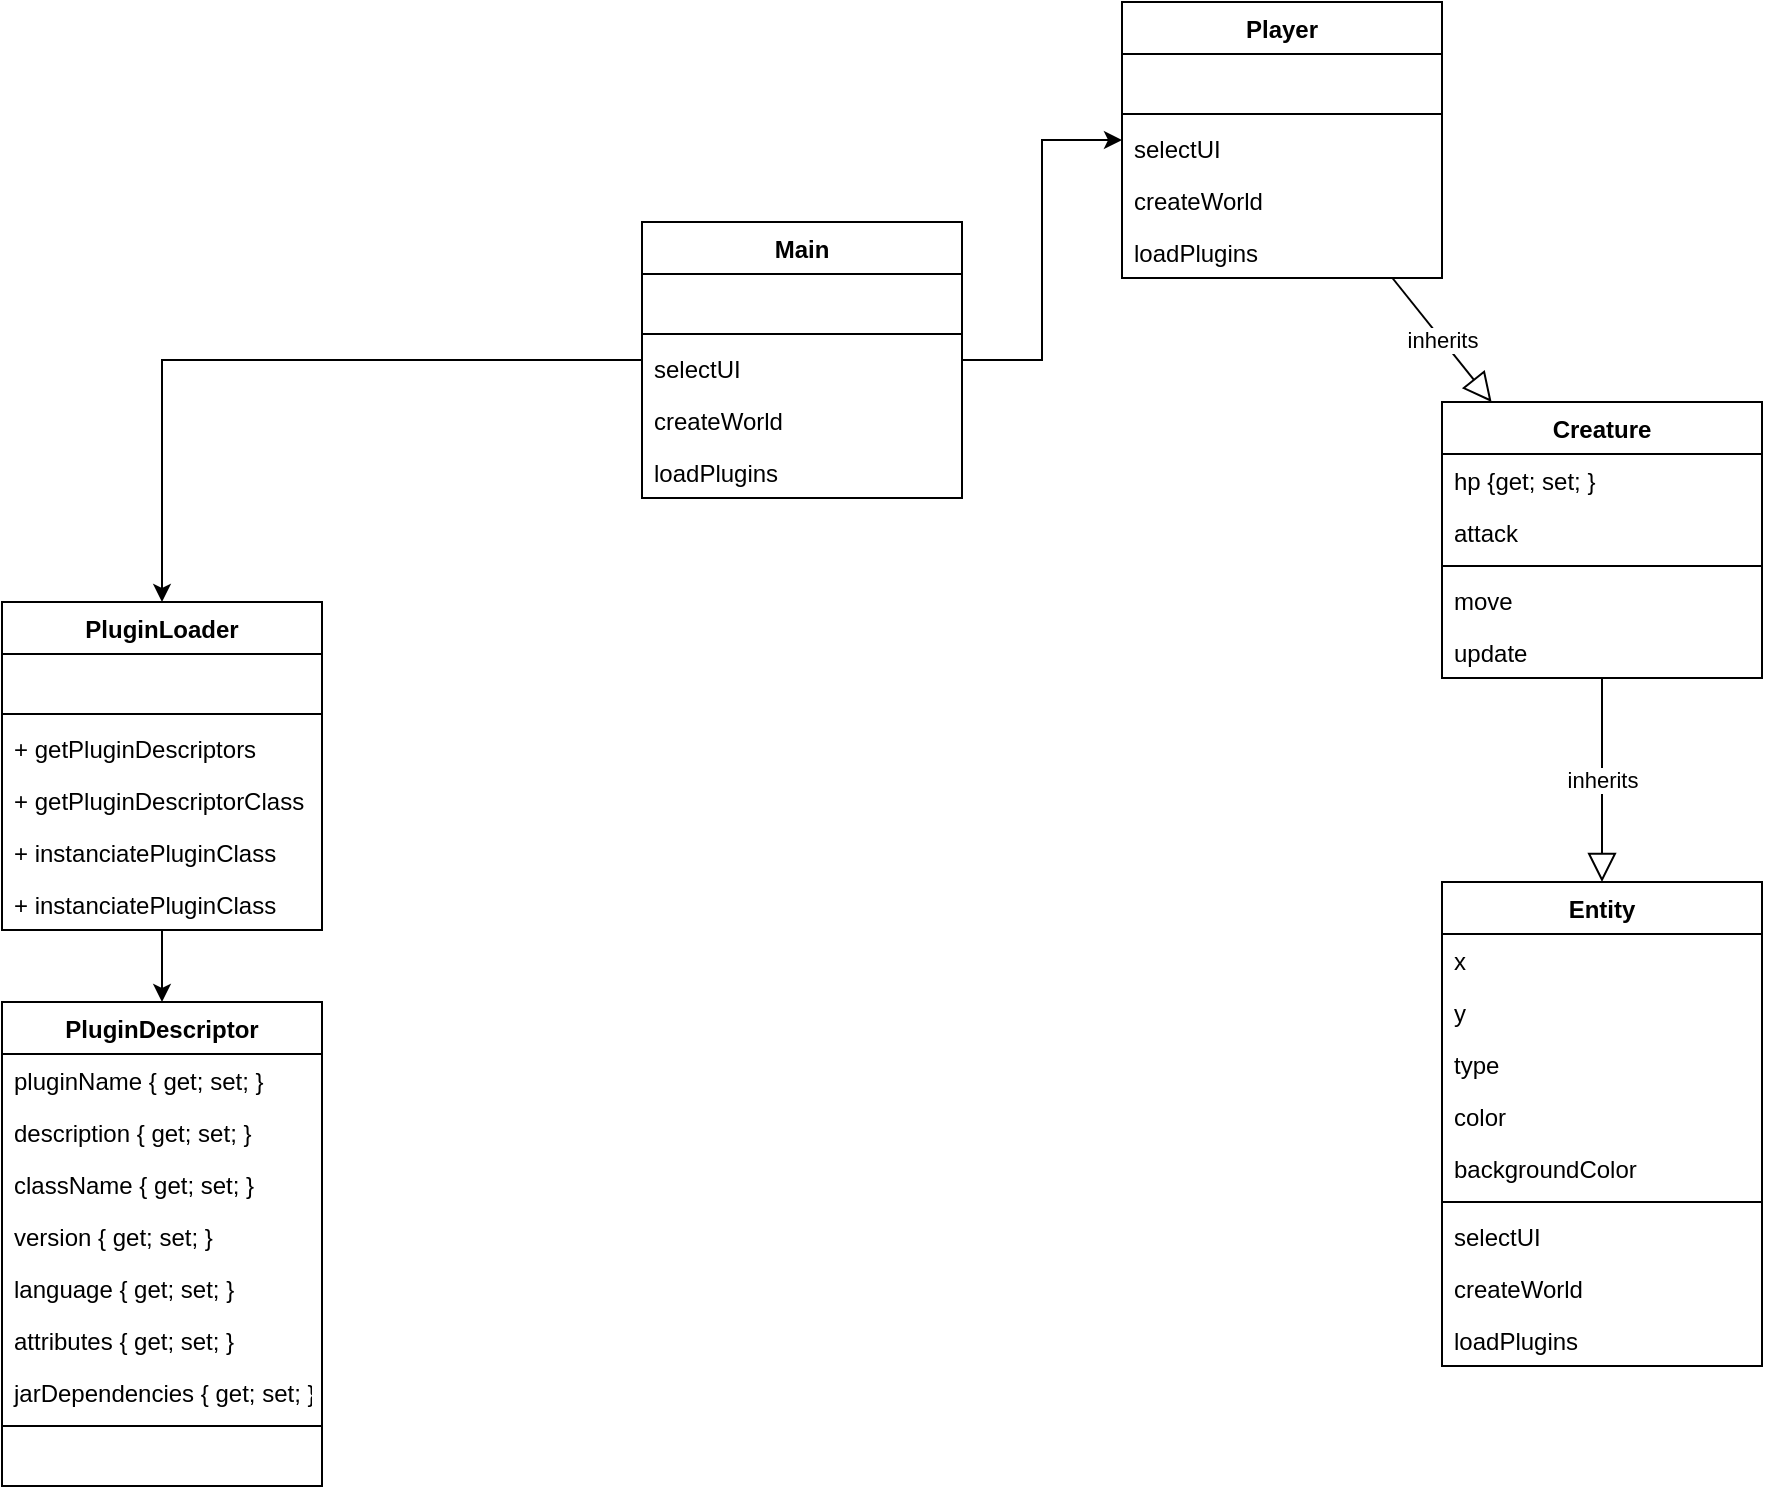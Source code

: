 <mxfile version="16.4.7" type="github">
  <diagram id="lZiLP6C_67f8I4D8mrBg" name="Page-1">
    <mxGraphModel dx="1422" dy="737" grid="1" gridSize="10" guides="1" tooltips="1" connect="1" arrows="1" fold="1" page="1" pageScale="1" pageWidth="827" pageHeight="1169" math="0" shadow="0">
      <root>
        <mxCell id="0" />
        <mxCell id="1" parent="0" />
        <mxCell id="Q3dJM-tpdFy6hXJKalcR-24" style="edgeStyle=orthogonalEdgeStyle;rounded=0;orthogonalLoop=1;jettySize=auto;html=1;" edge="1" parent="1" source="iiDKv3-RJ3m2XZ2lpXmX-1" target="Q3dJM-tpdFy6hXJKalcR-18">
          <mxGeometry relative="1" as="geometry" />
        </mxCell>
        <mxCell id="iiDKv3-RJ3m2XZ2lpXmX-1" value="Main" style="swimlane;fontStyle=1;align=center;verticalAlign=top;childLayout=stackLayout;horizontal=1;startSize=26;horizontalStack=0;resizeParent=1;resizeParentMax=0;resizeLast=0;collapsible=1;marginBottom=0;" parent="1" vertex="1">
          <mxGeometry x="400" y="230" width="160" height="138" as="geometry" />
        </mxCell>
        <mxCell id="iiDKv3-RJ3m2XZ2lpXmX-2" value=" " style="text;strokeColor=none;fillColor=none;align=left;verticalAlign=top;spacingLeft=4;spacingRight=4;overflow=hidden;rotatable=0;points=[[0,0.5],[1,0.5]];portConstraint=eastwest;" parent="iiDKv3-RJ3m2XZ2lpXmX-1" vertex="1">
          <mxGeometry y="26" width="160" height="26" as="geometry" />
        </mxCell>
        <mxCell id="iiDKv3-RJ3m2XZ2lpXmX-3" value="" style="line;strokeWidth=1;fillColor=none;align=left;verticalAlign=middle;spacingTop=-1;spacingLeft=3;spacingRight=3;rotatable=0;labelPosition=right;points=[];portConstraint=eastwest;" parent="iiDKv3-RJ3m2XZ2lpXmX-1" vertex="1">
          <mxGeometry y="52" width="160" height="8" as="geometry" />
        </mxCell>
        <mxCell id="iiDKv3-RJ3m2XZ2lpXmX-4" value="selectUI" style="text;strokeColor=none;fillColor=none;align=left;verticalAlign=top;spacingLeft=4;spacingRight=4;overflow=hidden;rotatable=0;points=[[0,0.5],[1,0.5]];portConstraint=eastwest;" parent="iiDKv3-RJ3m2XZ2lpXmX-1" vertex="1">
          <mxGeometry y="60" width="160" height="26" as="geometry" />
        </mxCell>
        <mxCell id="iiDKv3-RJ3m2XZ2lpXmX-5" value="createWorld" style="text;strokeColor=none;fillColor=none;align=left;verticalAlign=top;spacingLeft=4;spacingRight=4;overflow=hidden;rotatable=0;points=[[0,0.5],[1,0.5]];portConstraint=eastwest;" parent="iiDKv3-RJ3m2XZ2lpXmX-1" vertex="1">
          <mxGeometry y="86" width="160" height="26" as="geometry" />
        </mxCell>
        <mxCell id="iiDKv3-RJ3m2XZ2lpXmX-6" value="loadPlugins" style="text;strokeColor=none;fillColor=none;align=left;verticalAlign=top;spacingLeft=4;spacingRight=4;overflow=hidden;rotatable=0;points=[[0,0.5],[1,0.5]];portConstraint=eastwest;" parent="iiDKv3-RJ3m2XZ2lpXmX-1" vertex="1">
          <mxGeometry y="112" width="160" height="26" as="geometry" />
        </mxCell>
        <mxCell id="Q3dJM-tpdFy6hXJKalcR-17" style="edgeStyle=orthogonalEdgeStyle;rounded=0;orthogonalLoop=1;jettySize=auto;html=1;" edge="1" parent="1" source="iiDKv3-RJ3m2XZ2lpXmX-7" target="Q3dJM-tpdFy6hXJKalcR-4">
          <mxGeometry relative="1" as="geometry" />
        </mxCell>
        <mxCell id="iiDKv3-RJ3m2XZ2lpXmX-7" value="PluginLoader" style="swimlane;fontStyle=1;align=center;verticalAlign=top;childLayout=stackLayout;horizontal=1;startSize=26;horizontalStack=0;resizeParent=1;resizeParentMax=0;resizeLast=0;collapsible=1;marginBottom=0;" parent="1" vertex="1">
          <mxGeometry x="80" y="420" width="160" height="164" as="geometry" />
        </mxCell>
        <mxCell id="iiDKv3-RJ3m2XZ2lpXmX-8" value=" " style="text;strokeColor=none;fillColor=none;align=left;verticalAlign=top;spacingLeft=4;spacingRight=4;overflow=hidden;rotatable=0;points=[[0,0.5],[1,0.5]];portConstraint=eastwest;" parent="iiDKv3-RJ3m2XZ2lpXmX-7" vertex="1">
          <mxGeometry y="26" width="160" height="26" as="geometry" />
        </mxCell>
        <mxCell id="iiDKv3-RJ3m2XZ2lpXmX-9" value="" style="line;strokeWidth=1;fillColor=none;align=left;verticalAlign=middle;spacingTop=-1;spacingLeft=3;spacingRight=3;rotatable=0;labelPosition=right;points=[];portConstraint=eastwest;" parent="iiDKv3-RJ3m2XZ2lpXmX-7" vertex="1">
          <mxGeometry y="52" width="160" height="8" as="geometry" />
        </mxCell>
        <mxCell id="iiDKv3-RJ3m2XZ2lpXmX-10" value="+ getPluginDescriptors" style="text;strokeColor=none;fillColor=none;align=left;verticalAlign=top;spacingLeft=4;spacingRight=4;overflow=hidden;rotatable=0;points=[[0,0.5],[1,0.5]];portConstraint=eastwest;" parent="iiDKv3-RJ3m2XZ2lpXmX-7" vertex="1">
          <mxGeometry y="60" width="160" height="26" as="geometry" />
        </mxCell>
        <mxCell id="Q3dJM-tpdFy6hXJKalcR-1" value="+ getPluginDescriptorClass" style="text;strokeColor=none;fillColor=none;align=left;verticalAlign=top;spacingLeft=4;spacingRight=4;overflow=hidden;rotatable=0;points=[[0,0.5],[1,0.5]];portConstraint=eastwest;" vertex="1" parent="iiDKv3-RJ3m2XZ2lpXmX-7">
          <mxGeometry y="86" width="160" height="26" as="geometry" />
        </mxCell>
        <mxCell id="Q3dJM-tpdFy6hXJKalcR-2" value="+ instanciatePluginClass" style="text;strokeColor=none;fillColor=none;align=left;verticalAlign=top;spacingLeft=4;spacingRight=4;overflow=hidden;rotatable=0;points=[[0,0.5],[1,0.5]];portConstraint=eastwest;" vertex="1" parent="iiDKv3-RJ3m2XZ2lpXmX-7">
          <mxGeometry y="112" width="160" height="26" as="geometry" />
        </mxCell>
        <mxCell id="Q3dJM-tpdFy6hXJKalcR-3" value="+ instanciatePluginClass" style="text;strokeColor=none;fillColor=none;align=left;verticalAlign=top;spacingLeft=4;spacingRight=4;overflow=hidden;rotatable=0;points=[[0,0.5],[1,0.5]];portConstraint=eastwest;" vertex="1" parent="iiDKv3-RJ3m2XZ2lpXmX-7">
          <mxGeometry y="138" width="160" height="26" as="geometry" />
        </mxCell>
        <mxCell id="iiDKv3-RJ3m2XZ2lpXmX-11" style="edgeStyle=orthogonalEdgeStyle;rounded=0;orthogonalLoop=1;jettySize=auto;html=1;" parent="1" source="iiDKv3-RJ3m2XZ2lpXmX-1" target="iiDKv3-RJ3m2XZ2lpXmX-7" edge="1">
          <mxGeometry relative="1" as="geometry" />
        </mxCell>
        <mxCell id="Q3dJM-tpdFy6hXJKalcR-4" value="PluginDescriptor" style="swimlane;fontStyle=1;align=center;verticalAlign=top;childLayout=stackLayout;horizontal=1;startSize=26;horizontalStack=0;resizeParent=1;resizeParentMax=0;resizeLast=0;collapsible=1;marginBottom=0;" vertex="1" parent="1">
          <mxGeometry x="80" y="620" width="160" height="242" as="geometry" />
        </mxCell>
        <mxCell id="Q3dJM-tpdFy6hXJKalcR-5" value="pluginName { get; set; }" style="text;strokeColor=none;fillColor=none;align=left;verticalAlign=top;spacingLeft=4;spacingRight=4;overflow=hidden;rotatable=0;points=[[0,0.5],[1,0.5]];portConstraint=eastwest;" vertex="1" parent="Q3dJM-tpdFy6hXJKalcR-4">
          <mxGeometry y="26" width="160" height="26" as="geometry" />
        </mxCell>
        <mxCell id="Q3dJM-tpdFy6hXJKalcR-11" value="description { get; set; }" style="text;strokeColor=none;fillColor=none;align=left;verticalAlign=top;spacingLeft=4;spacingRight=4;overflow=hidden;rotatable=0;points=[[0,0.5],[1,0.5]];portConstraint=eastwest;" vertex="1" parent="Q3dJM-tpdFy6hXJKalcR-4">
          <mxGeometry y="52" width="160" height="26" as="geometry" />
        </mxCell>
        <mxCell id="Q3dJM-tpdFy6hXJKalcR-12" value="className { get; set; }" style="text;strokeColor=none;fillColor=none;align=left;verticalAlign=top;spacingLeft=4;spacingRight=4;overflow=hidden;rotatable=0;points=[[0,0.5],[1,0.5]];portConstraint=eastwest;" vertex="1" parent="Q3dJM-tpdFy6hXJKalcR-4">
          <mxGeometry y="78" width="160" height="26" as="geometry" />
        </mxCell>
        <mxCell id="Q3dJM-tpdFy6hXJKalcR-13" value="version { get; set; }" style="text;strokeColor=none;fillColor=none;align=left;verticalAlign=top;spacingLeft=4;spacingRight=4;overflow=hidden;rotatable=0;points=[[0,0.5],[1,0.5]];portConstraint=eastwest;" vertex="1" parent="Q3dJM-tpdFy6hXJKalcR-4">
          <mxGeometry y="104" width="160" height="26" as="geometry" />
        </mxCell>
        <mxCell id="Q3dJM-tpdFy6hXJKalcR-14" value="language { get; set; }" style="text;strokeColor=none;fillColor=none;align=left;verticalAlign=top;spacingLeft=4;spacingRight=4;overflow=hidden;rotatable=0;points=[[0,0.5],[1,0.5]];portConstraint=eastwest;" vertex="1" parent="Q3dJM-tpdFy6hXJKalcR-4">
          <mxGeometry y="130" width="160" height="26" as="geometry" />
        </mxCell>
        <mxCell id="Q3dJM-tpdFy6hXJKalcR-15" value="attributes { get; set; }" style="text;strokeColor=none;fillColor=none;align=left;verticalAlign=top;spacingLeft=4;spacingRight=4;overflow=hidden;rotatable=0;points=[[0,0.5],[1,0.5]];portConstraint=eastwest;" vertex="1" parent="Q3dJM-tpdFy6hXJKalcR-4">
          <mxGeometry y="156" width="160" height="26" as="geometry" />
        </mxCell>
        <mxCell id="Q3dJM-tpdFy6hXJKalcR-16" value="jarDependencies { get; set; }" style="text;strokeColor=none;fillColor=none;align=left;verticalAlign=top;spacingLeft=4;spacingRight=4;overflow=hidden;rotatable=0;points=[[0,0.5],[1,0.5]];portConstraint=eastwest;" vertex="1" parent="Q3dJM-tpdFy6hXJKalcR-4">
          <mxGeometry y="182" width="160" height="26" as="geometry" />
        </mxCell>
        <mxCell id="Q3dJM-tpdFy6hXJKalcR-6" value="" style="line;strokeWidth=1;fillColor=none;align=left;verticalAlign=middle;spacingTop=-1;spacingLeft=3;spacingRight=3;rotatable=0;labelPosition=right;points=[];portConstraint=eastwest;" vertex="1" parent="Q3dJM-tpdFy6hXJKalcR-4">
          <mxGeometry y="208" width="160" height="8" as="geometry" />
        </mxCell>
        <mxCell id="Q3dJM-tpdFy6hXJKalcR-10" value=" " style="text;strokeColor=none;fillColor=none;align=left;verticalAlign=top;spacingLeft=4;spacingRight=4;overflow=hidden;rotatable=0;points=[[0,0.5],[1,0.5]];portConstraint=eastwest;" vertex="1" parent="Q3dJM-tpdFy6hXJKalcR-4">
          <mxGeometry y="216" width="160" height="26" as="geometry" />
        </mxCell>
        <mxCell id="Q3dJM-tpdFy6hXJKalcR-38" value="inherits" style="edgeStyle=none;rounded=0;orthogonalLoop=1;jettySize=auto;html=1;endSize=12;endArrow=block;endFill=0;" edge="1" parent="1" source="Q3dJM-tpdFy6hXJKalcR-18" target="Q3dJM-tpdFy6hXJKalcR-25">
          <mxGeometry relative="1" as="geometry" />
        </mxCell>
        <mxCell id="Q3dJM-tpdFy6hXJKalcR-18" value="Player" style="swimlane;fontStyle=1;align=center;verticalAlign=top;childLayout=stackLayout;horizontal=1;startSize=26;horizontalStack=0;resizeParent=1;resizeParentMax=0;resizeLast=0;collapsible=1;marginBottom=0;" vertex="1" parent="1">
          <mxGeometry x="640" y="120" width="160" height="138" as="geometry" />
        </mxCell>
        <mxCell id="Q3dJM-tpdFy6hXJKalcR-19" value=" " style="text;strokeColor=none;fillColor=none;align=left;verticalAlign=top;spacingLeft=4;spacingRight=4;overflow=hidden;rotatable=0;points=[[0,0.5],[1,0.5]];portConstraint=eastwest;" vertex="1" parent="Q3dJM-tpdFy6hXJKalcR-18">
          <mxGeometry y="26" width="160" height="26" as="geometry" />
        </mxCell>
        <mxCell id="Q3dJM-tpdFy6hXJKalcR-20" value="" style="line;strokeWidth=1;fillColor=none;align=left;verticalAlign=middle;spacingTop=-1;spacingLeft=3;spacingRight=3;rotatable=0;labelPosition=right;points=[];portConstraint=eastwest;" vertex="1" parent="Q3dJM-tpdFy6hXJKalcR-18">
          <mxGeometry y="52" width="160" height="8" as="geometry" />
        </mxCell>
        <mxCell id="Q3dJM-tpdFy6hXJKalcR-21" value="selectUI" style="text;strokeColor=none;fillColor=none;align=left;verticalAlign=top;spacingLeft=4;spacingRight=4;overflow=hidden;rotatable=0;points=[[0,0.5],[1,0.5]];portConstraint=eastwest;" vertex="1" parent="Q3dJM-tpdFy6hXJKalcR-18">
          <mxGeometry y="60" width="160" height="26" as="geometry" />
        </mxCell>
        <mxCell id="Q3dJM-tpdFy6hXJKalcR-22" value="createWorld" style="text;strokeColor=none;fillColor=none;align=left;verticalAlign=top;spacingLeft=4;spacingRight=4;overflow=hidden;rotatable=0;points=[[0,0.5],[1,0.5]];portConstraint=eastwest;" vertex="1" parent="Q3dJM-tpdFy6hXJKalcR-18">
          <mxGeometry y="86" width="160" height="26" as="geometry" />
        </mxCell>
        <mxCell id="Q3dJM-tpdFy6hXJKalcR-23" value="loadPlugins" style="text;strokeColor=none;fillColor=none;align=left;verticalAlign=top;spacingLeft=4;spacingRight=4;overflow=hidden;rotatable=0;points=[[0,0.5],[1,0.5]];portConstraint=eastwest;" vertex="1" parent="Q3dJM-tpdFy6hXJKalcR-18">
          <mxGeometry y="112" width="160" height="26" as="geometry" />
        </mxCell>
        <mxCell id="Q3dJM-tpdFy6hXJKalcR-37" value="inherits" style="rounded=0;orthogonalLoop=1;jettySize=auto;html=1;endSize=12;endArrow=block;endFill=0;" edge="1" parent="1" source="Q3dJM-tpdFy6hXJKalcR-25" target="Q3dJM-tpdFy6hXJKalcR-31">
          <mxGeometry relative="1" as="geometry" />
        </mxCell>
        <mxCell id="Q3dJM-tpdFy6hXJKalcR-25" value="Creature" style="swimlane;fontStyle=1;align=center;verticalAlign=top;childLayout=stackLayout;horizontal=1;startSize=26;horizontalStack=0;resizeParent=1;resizeParentMax=0;resizeLast=0;collapsible=1;marginBottom=0;" vertex="1" parent="1">
          <mxGeometry x="800" y="320" width="160" height="138" as="geometry" />
        </mxCell>
        <mxCell id="Q3dJM-tpdFy6hXJKalcR-26" value="hp {get; set; }" style="text;strokeColor=none;fillColor=none;align=left;verticalAlign=top;spacingLeft=4;spacingRight=4;overflow=hidden;rotatable=0;points=[[0,0.5],[1,0.5]];portConstraint=eastwest;" vertex="1" parent="Q3dJM-tpdFy6hXJKalcR-25">
          <mxGeometry y="26" width="160" height="26" as="geometry" />
        </mxCell>
        <mxCell id="Q3dJM-tpdFy6hXJKalcR-39" value="attack" style="text;strokeColor=none;fillColor=none;align=left;verticalAlign=top;spacingLeft=4;spacingRight=4;overflow=hidden;rotatable=0;points=[[0,0.5],[1,0.5]];portConstraint=eastwest;" vertex="1" parent="Q3dJM-tpdFy6hXJKalcR-25">
          <mxGeometry y="52" width="160" height="26" as="geometry" />
        </mxCell>
        <mxCell id="Q3dJM-tpdFy6hXJKalcR-27" value="" style="line;strokeWidth=1;fillColor=none;align=left;verticalAlign=middle;spacingTop=-1;spacingLeft=3;spacingRight=3;rotatable=0;labelPosition=right;points=[];portConstraint=eastwest;" vertex="1" parent="Q3dJM-tpdFy6hXJKalcR-25">
          <mxGeometry y="78" width="160" height="8" as="geometry" />
        </mxCell>
        <mxCell id="Q3dJM-tpdFy6hXJKalcR-28" value="move" style="text;strokeColor=none;fillColor=none;align=left;verticalAlign=top;spacingLeft=4;spacingRight=4;overflow=hidden;rotatable=0;points=[[0,0.5],[1,0.5]];portConstraint=eastwest;" vertex="1" parent="Q3dJM-tpdFy6hXJKalcR-25">
          <mxGeometry y="86" width="160" height="26" as="geometry" />
        </mxCell>
        <mxCell id="Q3dJM-tpdFy6hXJKalcR-30" value="update" style="text;strokeColor=none;fillColor=none;align=left;verticalAlign=top;spacingLeft=4;spacingRight=4;overflow=hidden;rotatable=0;points=[[0,0.5],[1,0.5]];portConstraint=eastwest;" vertex="1" parent="Q3dJM-tpdFy6hXJKalcR-25">
          <mxGeometry y="112" width="160" height="26" as="geometry" />
        </mxCell>
        <mxCell id="Q3dJM-tpdFy6hXJKalcR-31" value="Entity" style="swimlane;fontStyle=1;align=center;verticalAlign=top;childLayout=stackLayout;horizontal=1;startSize=26;horizontalStack=0;resizeParent=1;resizeParentMax=0;resizeLast=0;collapsible=1;marginBottom=0;" vertex="1" parent="1">
          <mxGeometry x="800" y="560" width="160" height="242" as="geometry" />
        </mxCell>
        <mxCell id="Q3dJM-tpdFy6hXJKalcR-32" value="x" style="text;strokeColor=none;fillColor=none;align=left;verticalAlign=top;spacingLeft=4;spacingRight=4;overflow=hidden;rotatable=0;points=[[0,0.5],[1,0.5]];portConstraint=eastwest;" vertex="1" parent="Q3dJM-tpdFy6hXJKalcR-31">
          <mxGeometry y="26" width="160" height="26" as="geometry" />
        </mxCell>
        <mxCell id="Q3dJM-tpdFy6hXJKalcR-40" value="y" style="text;strokeColor=none;fillColor=none;align=left;verticalAlign=top;spacingLeft=4;spacingRight=4;overflow=hidden;rotatable=0;points=[[0,0.5],[1,0.5]];portConstraint=eastwest;" vertex="1" parent="Q3dJM-tpdFy6hXJKalcR-31">
          <mxGeometry y="52" width="160" height="26" as="geometry" />
        </mxCell>
        <mxCell id="Q3dJM-tpdFy6hXJKalcR-41" value="type" style="text;strokeColor=none;fillColor=none;align=left;verticalAlign=top;spacingLeft=4;spacingRight=4;overflow=hidden;rotatable=0;points=[[0,0.5],[1,0.5]];portConstraint=eastwest;" vertex="1" parent="Q3dJM-tpdFy6hXJKalcR-31">
          <mxGeometry y="78" width="160" height="26" as="geometry" />
        </mxCell>
        <mxCell id="Q3dJM-tpdFy6hXJKalcR-42" value="color" style="text;strokeColor=none;fillColor=none;align=left;verticalAlign=top;spacingLeft=4;spacingRight=4;overflow=hidden;rotatable=0;points=[[0,0.5],[1,0.5]];portConstraint=eastwest;" vertex="1" parent="Q3dJM-tpdFy6hXJKalcR-31">
          <mxGeometry y="104" width="160" height="26" as="geometry" />
        </mxCell>
        <mxCell id="Q3dJM-tpdFy6hXJKalcR-43" value="backgroundColor" style="text;strokeColor=none;fillColor=none;align=left;verticalAlign=top;spacingLeft=4;spacingRight=4;overflow=hidden;rotatable=0;points=[[0,0.5],[1,0.5]];portConstraint=eastwest;" vertex="1" parent="Q3dJM-tpdFy6hXJKalcR-31">
          <mxGeometry y="130" width="160" height="26" as="geometry" />
        </mxCell>
        <mxCell id="Q3dJM-tpdFy6hXJKalcR-33" value="" style="line;strokeWidth=1;fillColor=none;align=left;verticalAlign=middle;spacingTop=-1;spacingLeft=3;spacingRight=3;rotatable=0;labelPosition=right;points=[];portConstraint=eastwest;" vertex="1" parent="Q3dJM-tpdFy6hXJKalcR-31">
          <mxGeometry y="156" width="160" height="8" as="geometry" />
        </mxCell>
        <mxCell id="Q3dJM-tpdFy6hXJKalcR-34" value="selectUI" style="text;strokeColor=none;fillColor=none;align=left;verticalAlign=top;spacingLeft=4;spacingRight=4;overflow=hidden;rotatable=0;points=[[0,0.5],[1,0.5]];portConstraint=eastwest;" vertex="1" parent="Q3dJM-tpdFy6hXJKalcR-31">
          <mxGeometry y="164" width="160" height="26" as="geometry" />
        </mxCell>
        <mxCell id="Q3dJM-tpdFy6hXJKalcR-35" value="createWorld" style="text;strokeColor=none;fillColor=none;align=left;verticalAlign=top;spacingLeft=4;spacingRight=4;overflow=hidden;rotatable=0;points=[[0,0.5],[1,0.5]];portConstraint=eastwest;" vertex="1" parent="Q3dJM-tpdFy6hXJKalcR-31">
          <mxGeometry y="190" width="160" height="26" as="geometry" />
        </mxCell>
        <mxCell id="Q3dJM-tpdFy6hXJKalcR-36" value="loadPlugins" style="text;strokeColor=none;fillColor=none;align=left;verticalAlign=top;spacingLeft=4;spacingRight=4;overflow=hidden;rotatable=0;points=[[0,0.5],[1,0.5]];portConstraint=eastwest;" vertex="1" parent="Q3dJM-tpdFy6hXJKalcR-31">
          <mxGeometry y="216" width="160" height="26" as="geometry" />
        </mxCell>
      </root>
    </mxGraphModel>
  </diagram>
</mxfile>
